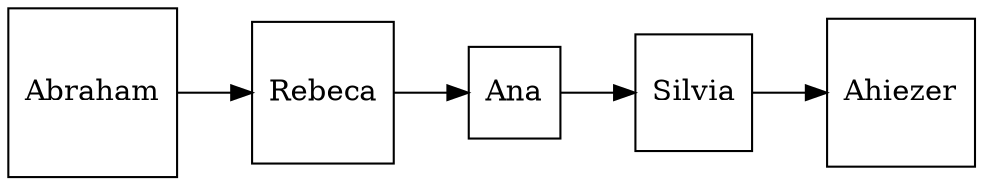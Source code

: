 digraph G {
 node [shape = square]; 
 graph [rankdir=LR];
Abraham -> Rebeca -> Ana -> Silvia -> Ahiezer 
}